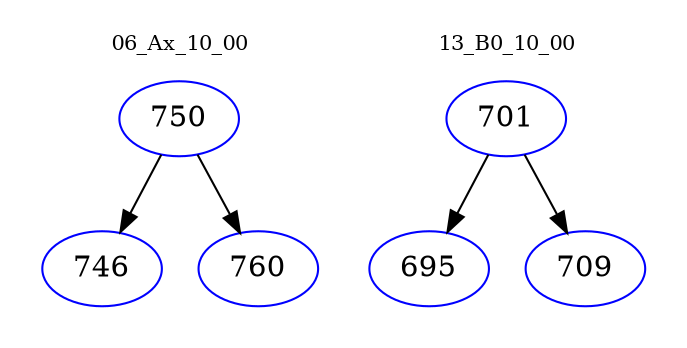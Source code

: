 digraph{
subgraph cluster_0 {
color = white
label = "06_Ax_10_00";
fontsize=10;
T0_750 [label="750", color="blue"]
T0_750 -> T0_746 [color="black"]
T0_746 [label="746", color="blue"]
T0_750 -> T0_760 [color="black"]
T0_760 [label="760", color="blue"]
}
subgraph cluster_1 {
color = white
label = "13_B0_10_00";
fontsize=10;
T1_701 [label="701", color="blue"]
T1_701 -> T1_695 [color="black"]
T1_695 [label="695", color="blue"]
T1_701 -> T1_709 [color="black"]
T1_709 [label="709", color="blue"]
}
}
